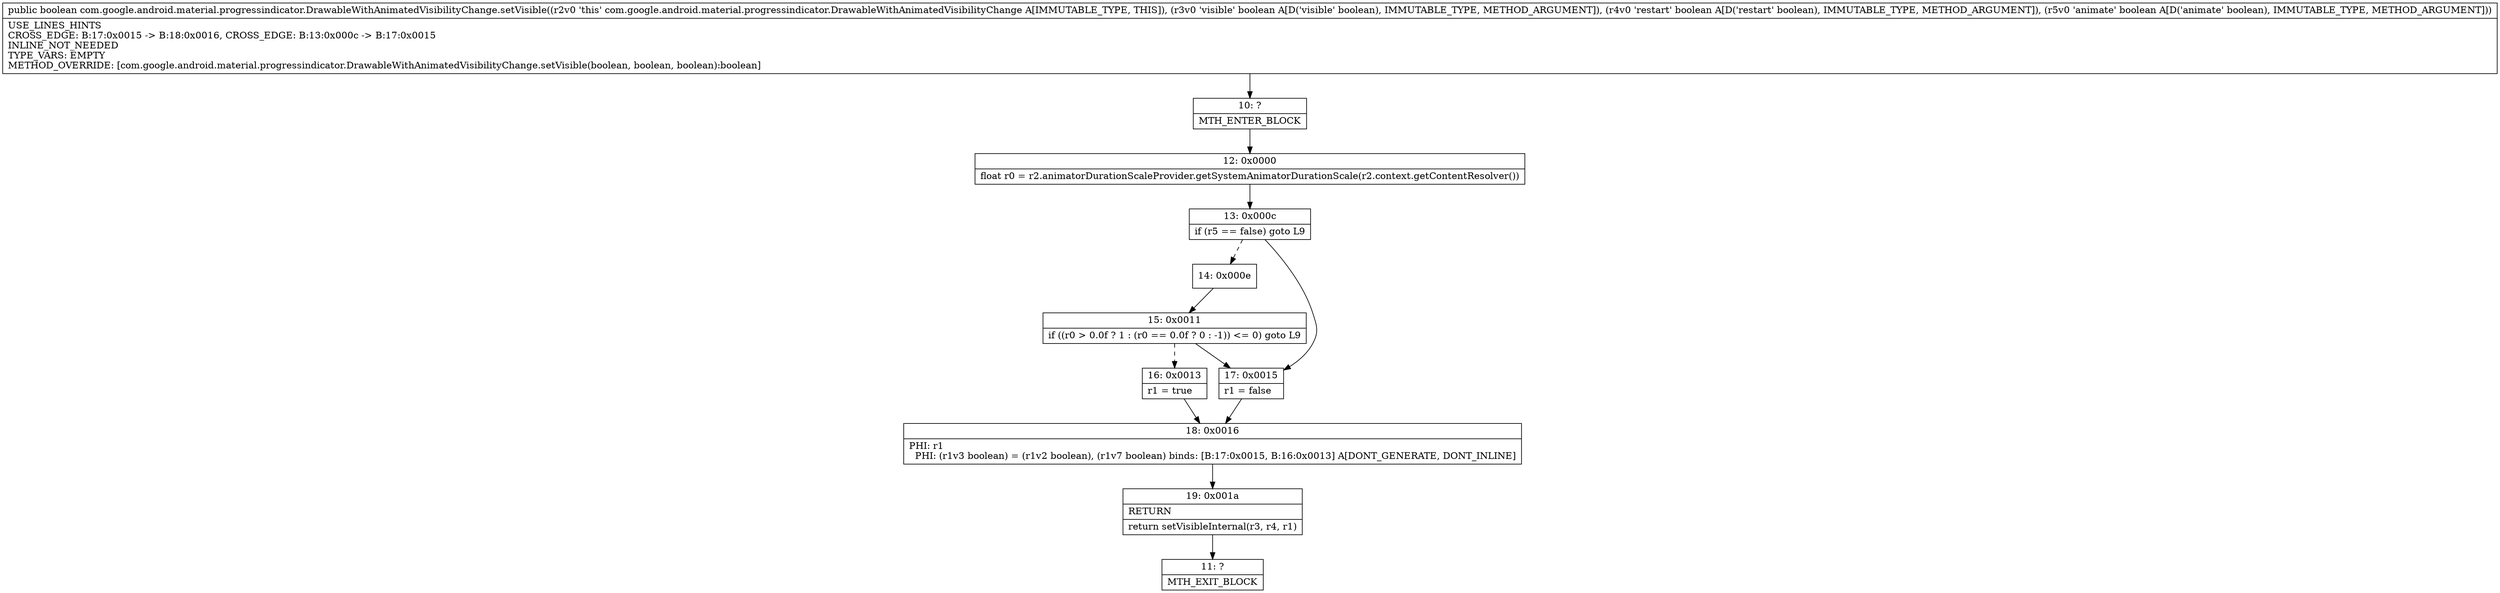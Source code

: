 digraph "CFG forcom.google.android.material.progressindicator.DrawableWithAnimatedVisibilityChange.setVisible(ZZZ)Z" {
Node_10 [shape=record,label="{10\:\ ?|MTH_ENTER_BLOCK\l}"];
Node_12 [shape=record,label="{12\:\ 0x0000|float r0 = r2.animatorDurationScaleProvider.getSystemAnimatorDurationScale(r2.context.getContentResolver())\l}"];
Node_13 [shape=record,label="{13\:\ 0x000c|if (r5 == false) goto L9\l}"];
Node_14 [shape=record,label="{14\:\ 0x000e}"];
Node_15 [shape=record,label="{15\:\ 0x0011|if ((r0 \> 0.0f ? 1 : (r0 == 0.0f ? 0 : \-1)) \<= 0) goto L9\l}"];
Node_16 [shape=record,label="{16\:\ 0x0013|r1 = true\l}"];
Node_18 [shape=record,label="{18\:\ 0x0016|PHI: r1 \l  PHI: (r1v3 boolean) = (r1v2 boolean), (r1v7 boolean) binds: [B:17:0x0015, B:16:0x0013] A[DONT_GENERATE, DONT_INLINE]\l}"];
Node_19 [shape=record,label="{19\:\ 0x001a|RETURN\l|return setVisibleInternal(r3, r4, r1)\l}"];
Node_11 [shape=record,label="{11\:\ ?|MTH_EXIT_BLOCK\l}"];
Node_17 [shape=record,label="{17\:\ 0x0015|r1 = false\l}"];
MethodNode[shape=record,label="{public boolean com.google.android.material.progressindicator.DrawableWithAnimatedVisibilityChange.setVisible((r2v0 'this' com.google.android.material.progressindicator.DrawableWithAnimatedVisibilityChange A[IMMUTABLE_TYPE, THIS]), (r3v0 'visible' boolean A[D('visible' boolean), IMMUTABLE_TYPE, METHOD_ARGUMENT]), (r4v0 'restart' boolean A[D('restart' boolean), IMMUTABLE_TYPE, METHOD_ARGUMENT]), (r5v0 'animate' boolean A[D('animate' boolean), IMMUTABLE_TYPE, METHOD_ARGUMENT]))  | USE_LINES_HINTS\lCROSS_EDGE: B:17:0x0015 \-\> B:18:0x0016, CROSS_EDGE: B:13:0x000c \-\> B:17:0x0015\lINLINE_NOT_NEEDED\lTYPE_VARS: EMPTY\lMETHOD_OVERRIDE: [com.google.android.material.progressindicator.DrawableWithAnimatedVisibilityChange.setVisible(boolean, boolean, boolean):boolean]\l}"];
MethodNode -> Node_10;Node_10 -> Node_12;
Node_12 -> Node_13;
Node_13 -> Node_14[style=dashed];
Node_13 -> Node_17;
Node_14 -> Node_15;
Node_15 -> Node_16[style=dashed];
Node_15 -> Node_17;
Node_16 -> Node_18;
Node_18 -> Node_19;
Node_19 -> Node_11;
Node_17 -> Node_18;
}

